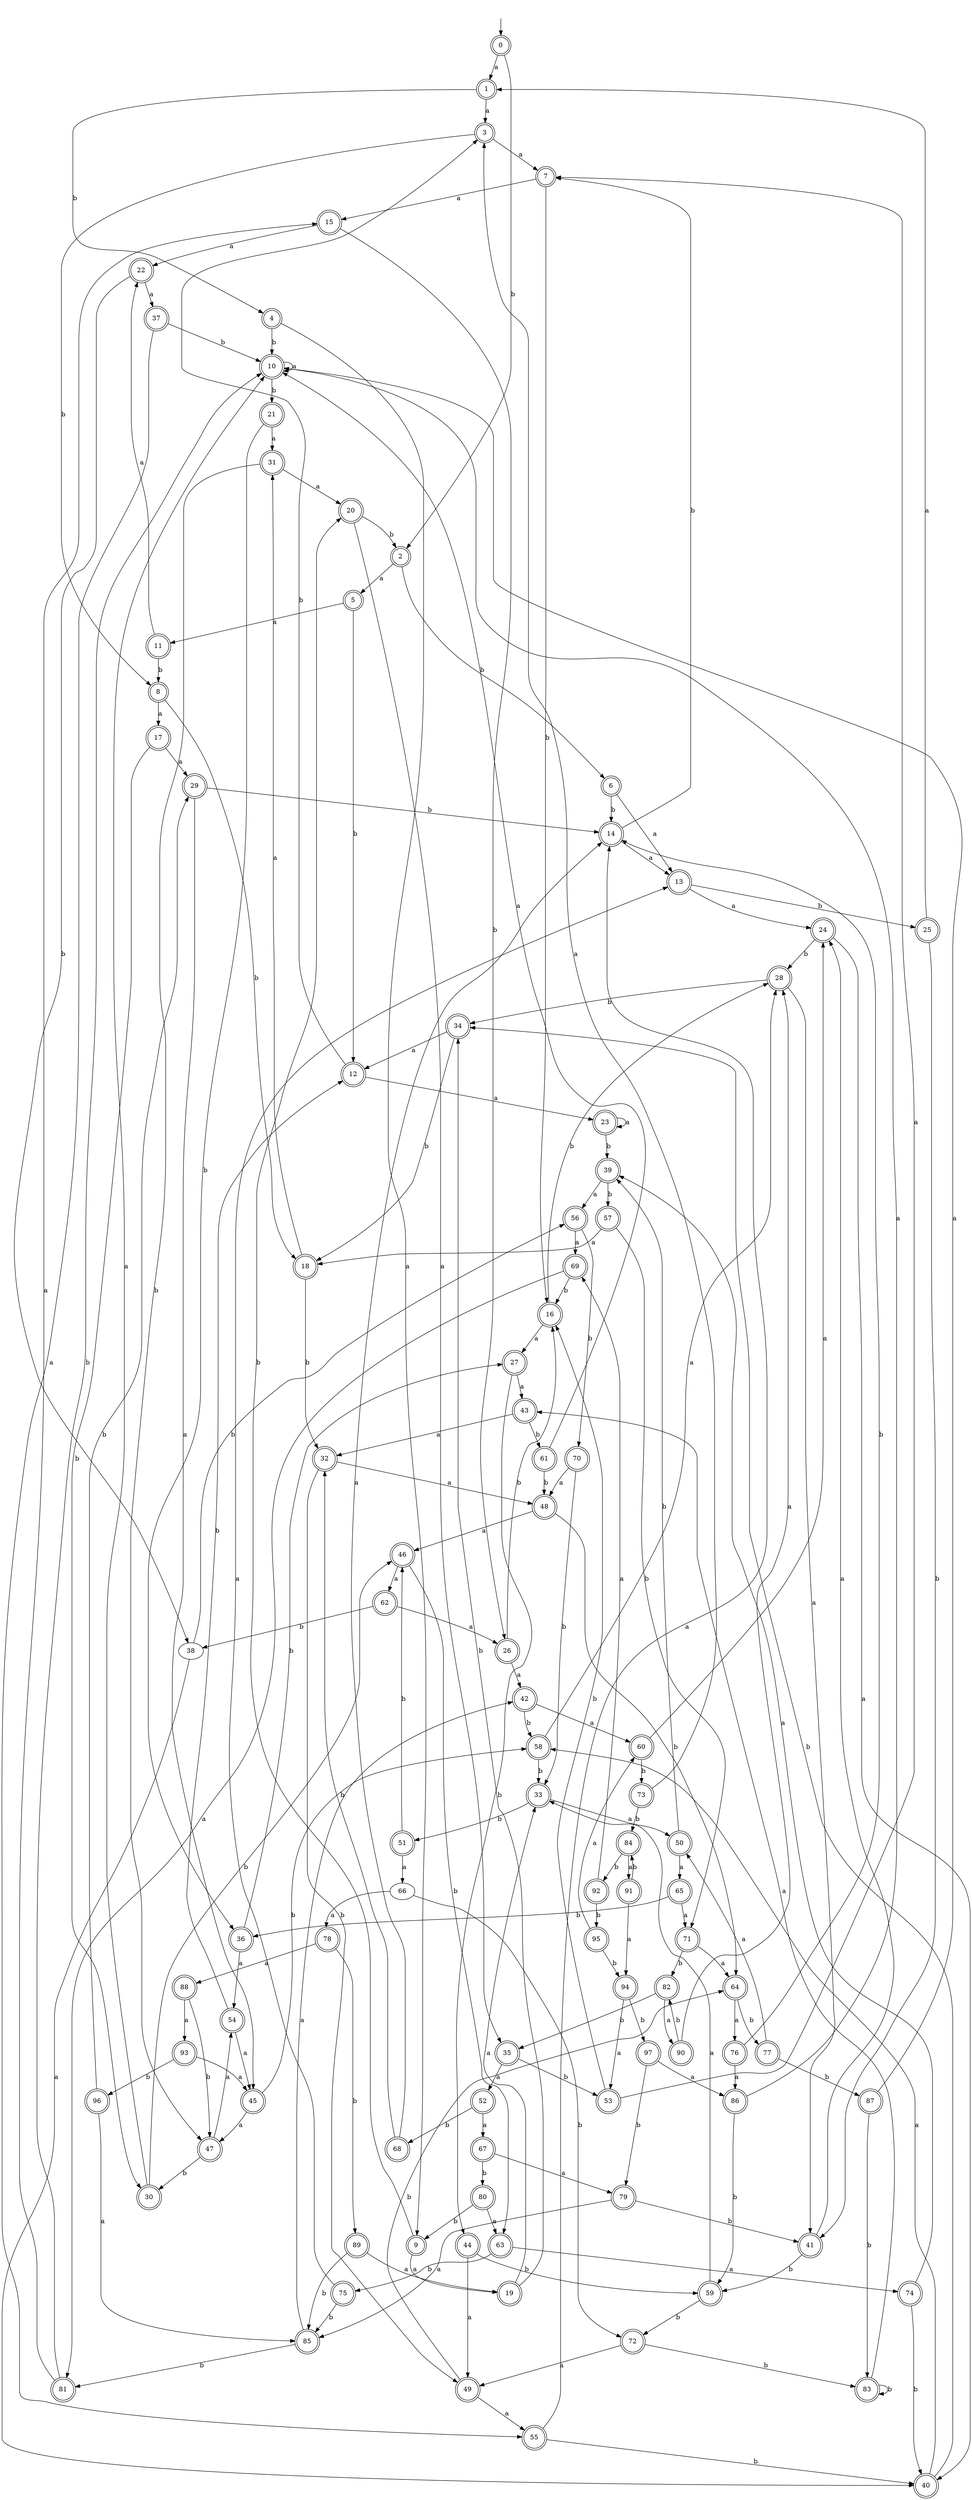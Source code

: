 digraph RandomDFA {
  __start0 [label="", shape=none];
  __start0 -> 0 [label=""];
  0 [shape=circle] [shape=doublecircle]
  0 -> 1 [label="a"]
  0 -> 2 [label="b"]
  1 [shape=doublecircle]
  1 -> 3 [label="a"]
  1 -> 4 [label="b"]
  2 [shape=doublecircle]
  2 -> 5 [label="a"]
  2 -> 6 [label="b"]
  3 [shape=doublecircle]
  3 -> 7 [label="a"]
  3 -> 8 [label="b"]
  4 [shape=doublecircle]
  4 -> 9 [label="a"]
  4 -> 10 [label="b"]
  5 [shape=doublecircle]
  5 -> 11 [label="a"]
  5 -> 12 [label="b"]
  6 [shape=doublecircle]
  6 -> 13 [label="a"]
  6 -> 14 [label="b"]
  7 [shape=doublecircle]
  7 -> 15 [label="a"]
  7 -> 16 [label="b"]
  8 [shape=doublecircle]
  8 -> 17 [label="a"]
  8 -> 18 [label="b"]
  9 [shape=doublecircle]
  9 -> 19 [label="a"]
  9 -> 20 [label="b"]
  10 [shape=doublecircle]
  10 -> 10 [label="a"]
  10 -> 21 [label="b"]
  11 [shape=doublecircle]
  11 -> 22 [label="a"]
  11 -> 8 [label="b"]
  12 [shape=doublecircle]
  12 -> 23 [label="a"]
  12 -> 3 [label="b"]
  13 [shape=doublecircle]
  13 -> 24 [label="a"]
  13 -> 25 [label="b"]
  14 [shape=doublecircle]
  14 -> 13 [label="a"]
  14 -> 7 [label="b"]
  15 [shape=doublecircle]
  15 -> 22 [label="a"]
  15 -> 26 [label="b"]
  16 [shape=doublecircle]
  16 -> 27 [label="a"]
  16 -> 28 [label="b"]
  17 [shape=doublecircle]
  17 -> 29 [label="a"]
  17 -> 30 [label="b"]
  18 [shape=doublecircle]
  18 -> 31 [label="a"]
  18 -> 32 [label="b"]
  19 [shape=doublecircle]
  19 -> 33 [label="a"]
  19 -> 34 [label="b"]
  20 [shape=doublecircle]
  20 -> 35 [label="a"]
  20 -> 2 [label="b"]
  21 [shape=doublecircle]
  21 -> 31 [label="a"]
  21 -> 36 [label="b"]
  22 [shape=doublecircle]
  22 -> 37 [label="a"]
  22 -> 38 [label="b"]
  23 [shape=doublecircle]
  23 -> 23 [label="a"]
  23 -> 39 [label="b"]
  24 [shape=doublecircle]
  24 -> 40 [label="a"]
  24 -> 28 [label="b"]
  25 [shape=doublecircle]
  25 -> 1 [label="a"]
  25 -> 41 [label="b"]
  26 [shape=doublecircle]
  26 -> 42 [label="a"]
  26 -> 16 [label="b"]
  27 [shape=doublecircle]
  27 -> 43 [label="a"]
  27 -> 44 [label="b"]
  28 [shape=doublecircle]
  28 -> 41 [label="a"]
  28 -> 34 [label="b"]
  29 [shape=doublecircle]
  29 -> 45 [label="a"]
  29 -> 14 [label="b"]
  30 [shape=doublecircle]
  30 -> 10 [label="a"]
  30 -> 46 [label="b"]
  31 [shape=doublecircle]
  31 -> 20 [label="a"]
  31 -> 47 [label="b"]
  32 [shape=doublecircle]
  32 -> 48 [label="a"]
  32 -> 49 [label="b"]
  33 [shape=doublecircle]
  33 -> 50 [label="a"]
  33 -> 51 [label="b"]
  34 [shape=doublecircle]
  34 -> 12 [label="a"]
  34 -> 18 [label="b"]
  35 [shape=doublecircle]
  35 -> 52 [label="a"]
  35 -> 53 [label="b"]
  36 [shape=doublecircle]
  36 -> 54 [label="a"]
  36 -> 27 [label="b"]
  37 [shape=doublecircle]
  37 -> 55 [label="a"]
  37 -> 10 [label="b"]
  38
  38 -> 40 [label="a"]
  38 -> 56 [label="b"]
  39 [shape=doublecircle]
  39 -> 56 [label="a"]
  39 -> 57 [label="b"]
  40 [shape=doublecircle]
  40 -> 58 [label="a"]
  40 -> 34 [label="b"]
  41 [shape=doublecircle]
  41 -> 24 [label="a"]
  41 -> 59 [label="b"]
  42 [shape=doublecircle]
  42 -> 60 [label="a"]
  42 -> 58 [label="b"]
  43 [shape=doublecircle]
  43 -> 32 [label="a"]
  43 -> 61 [label="b"]
  44 [shape=doublecircle]
  44 -> 49 [label="a"]
  44 -> 59 [label="b"]
  45 [shape=doublecircle]
  45 -> 47 [label="a"]
  45 -> 58 [label="b"]
  46 [shape=doublecircle]
  46 -> 62 [label="a"]
  46 -> 63 [label="b"]
  47 [shape=doublecircle]
  47 -> 54 [label="a"]
  47 -> 30 [label="b"]
  48 [shape=doublecircle]
  48 -> 46 [label="a"]
  48 -> 64 [label="b"]
  49 [shape=doublecircle]
  49 -> 55 [label="a"]
  49 -> 64 [label="b"]
  50 [shape=doublecircle]
  50 -> 65 [label="a"]
  50 -> 39 [label="b"]
  51 [shape=doublecircle]
  51 -> 66 [label="a"]
  51 -> 46 [label="b"]
  52 [shape=doublecircle]
  52 -> 67 [label="a"]
  52 -> 68 [label="b"]
  53 [shape=doublecircle]
  53 -> 7 [label="a"]
  53 -> 16 [label="b"]
  54 [shape=doublecircle]
  54 -> 45 [label="a"]
  54 -> 12 [label="b"]
  55 [shape=doublecircle]
  55 -> 14 [label="a"]
  55 -> 40 [label="b"]
  56 [shape=doublecircle]
  56 -> 69 [label="a"]
  56 -> 70 [label="b"]
  57 [shape=doublecircle]
  57 -> 18 [label="a"]
  57 -> 71 [label="b"]
  58 [shape=doublecircle]
  58 -> 28 [label="a"]
  58 -> 33 [label="b"]
  59 [shape=doublecircle]
  59 -> 33 [label="a"]
  59 -> 72 [label="b"]
  60 [shape=doublecircle]
  60 -> 24 [label="a"]
  60 -> 73 [label="b"]
  61 [shape=doublecircle]
  61 -> 10 [label="a"]
  61 -> 48 [label="b"]
  62 [shape=doublecircle]
  62 -> 26 [label="a"]
  62 -> 38 [label="b"]
  63 [shape=doublecircle]
  63 -> 74 [label="a"]
  63 -> 75 [label="b"]
  64 [shape=doublecircle]
  64 -> 76 [label="a"]
  64 -> 77 [label="b"]
  65 [shape=doublecircle]
  65 -> 71 [label="a"]
  65 -> 36 [label="b"]
  66
  66 -> 78 [label="a"]
  66 -> 72 [label="b"]
  67 [shape=doublecircle]
  67 -> 79 [label="a"]
  67 -> 80 [label="b"]
  68 [shape=doublecircle]
  68 -> 14 [label="a"]
  68 -> 32 [label="b"]
  69 [shape=doublecircle]
  69 -> 81 [label="a"]
  69 -> 16 [label="b"]
  70 [shape=doublecircle]
  70 -> 48 [label="a"]
  70 -> 33 [label="b"]
  71 [shape=doublecircle]
  71 -> 64 [label="a"]
  71 -> 82 [label="b"]
  72 [shape=doublecircle]
  72 -> 49 [label="a"]
  72 -> 83 [label="b"]
  73 [shape=doublecircle]
  73 -> 3 [label="a"]
  73 -> 84 [label="b"]
  74 [shape=doublecircle]
  74 -> 39 [label="a"]
  74 -> 40 [label="b"]
  75 [shape=doublecircle]
  75 -> 13 [label="a"]
  75 -> 85 [label="b"]
  76 [shape=doublecircle]
  76 -> 86 [label="a"]
  76 -> 14 [label="b"]
  77 [shape=doublecircle]
  77 -> 50 [label="a"]
  77 -> 87 [label="b"]
  78 [shape=doublecircle]
  78 -> 88 [label="a"]
  78 -> 89 [label="b"]
  79 [shape=doublecircle]
  79 -> 85 [label="a"]
  79 -> 41 [label="b"]
  80 [shape=doublecircle]
  80 -> 63 [label="a"]
  80 -> 9 [label="b"]
  81 [shape=doublecircle]
  81 -> 15 [label="a"]
  81 -> 10 [label="b"]
  82 [shape=doublecircle]
  82 -> 90 [label="a"]
  82 -> 35 [label="b"]
  83 [shape=doublecircle]
  83 -> 43 [label="a"]
  83 -> 83 [label="b"]
  84 [shape=doublecircle]
  84 -> 91 [label="a"]
  84 -> 92 [label="b"]
  85 [shape=doublecircle]
  85 -> 42 [label="a"]
  85 -> 81 [label="b"]
  86 [shape=doublecircle]
  86 -> 10 [label="a"]
  86 -> 59 [label="b"]
  87 [shape=doublecircle]
  87 -> 10 [label="a"]
  87 -> 83 [label="b"]
  88 [shape=doublecircle]
  88 -> 93 [label="a"]
  88 -> 47 [label="b"]
  89 [shape=doublecircle]
  89 -> 19 [label="a"]
  89 -> 85 [label="b"]
  90 [shape=doublecircle]
  90 -> 28 [label="a"]
  90 -> 82 [label="b"]
  91 [shape=doublecircle]
  91 -> 94 [label="a"]
  91 -> 84 [label="b"]
  92 [shape=doublecircle]
  92 -> 69 [label="a"]
  92 -> 95 [label="b"]
  93 [shape=doublecircle]
  93 -> 45 [label="a"]
  93 -> 96 [label="b"]
  94 [shape=doublecircle]
  94 -> 53 [label="a"]
  94 -> 97 [label="b"]
  95 [shape=doublecircle]
  95 -> 60 [label="a"]
  95 -> 94 [label="b"]
  96 [shape=doublecircle]
  96 -> 85 [label="a"]
  96 -> 29 [label="b"]
  97 [shape=doublecircle]
  97 -> 86 [label="a"]
  97 -> 79 [label="b"]
}
